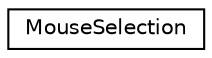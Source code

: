 digraph "Graphical Class Hierarchy"
{
 // LATEX_PDF_SIZE
  edge [fontname="Helvetica",fontsize="10",labelfontname="Helvetica",labelfontsize="10"];
  node [fontname="Helvetica",fontsize="10",shape=record];
  rankdir="LR";
  Node0 [label="MouseSelection",height=0.2,width=0.4,color="black", fillcolor="white", style="filled",URL="$classMouseSelection.html",tooltip=" "];
}
